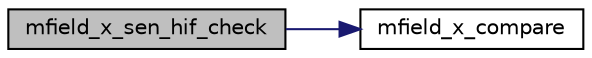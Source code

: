 digraph "mfield_x_sen_hif_check"
{
 // INTERACTIVE_SVG=YES
  edge [fontname="Helvetica",fontsize="10",labelfontname="Helvetica",labelfontsize="10"];
  node [fontname="Helvetica",fontsize="10",shape=record];
  rankdir="LR";
  Node1 [label="mfield_x_sen_hif_check",height=0.2,width=0.4,color="black", fillcolor="grey75", style="filled", fontcolor="black"];
  Node1 -> Node2 [color="midnightblue",fontsize="10",style="solid",fontname="Helvetica"];
  Node2 [label="mfield_x_compare",height=0.2,width=0.4,color="black", fillcolor="white", style="filled",URL="$d3/dea/a00046.html#adf290c10214480d55f3631c1760188b0"];
}
